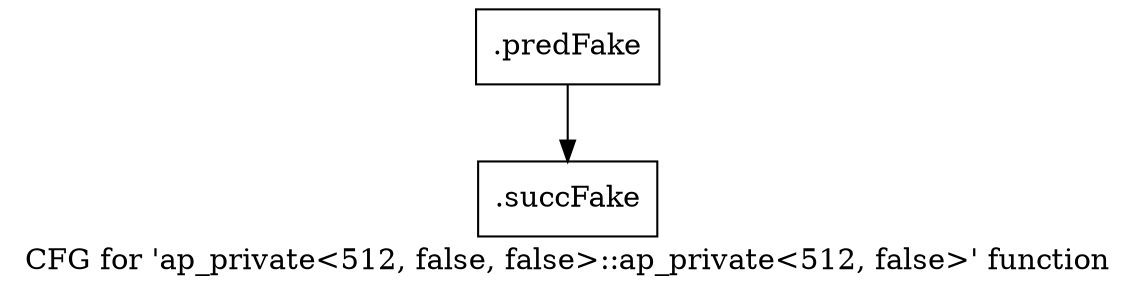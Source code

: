 digraph "CFG for 'ap_private\<512, false, false\>::ap_private\<512, false\>' function" {
	label="CFG for 'ap_private\<512, false, false\>::ap_private\<512, false\>' function";

	Node0x5b27b80 [shape=record,filename="",linenumber="",label="{.predFake}"];
	Node0x5b27b80 -> Node0x61172a0[ callList="" memoryops="" filename="/mnt/xilinx/Vitis_HLS/2021.2/include/etc/ap_private.h" execusionnum="128"];
	Node0x61172a0 [shape=record,filename="/mnt/xilinx/Vitis_HLS/2021.2/include/etc/ap_private.h",linenumber="3353",label="{.succFake}"];
}
